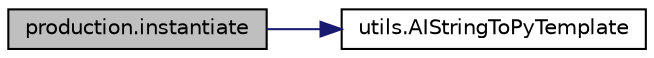 digraph "production.instantiate"
{
  edge [fontname="Helvetica",fontsize="10",labelfontname="Helvetica",labelfontsize="10"];
  node [fontname="Helvetica",fontsize="10",shape=record];
  rankdir="LR";
  Node1 [label="production.instantiate",height=0.2,width=0.4,color="black", fillcolor="grey75", style="filled", fontcolor="black"];
  Node1 -> Node2 [color="midnightblue",fontsize="10",style="solid",fontname="Helvetica"];
  Node2 [label="utils.AIStringToPyTemplate",height=0.2,width=0.4,color="black", fillcolor="white", style="filled",URL="$namespaceutils.html#a292f3fe97be34a22066ccab842cfd336"];
}
